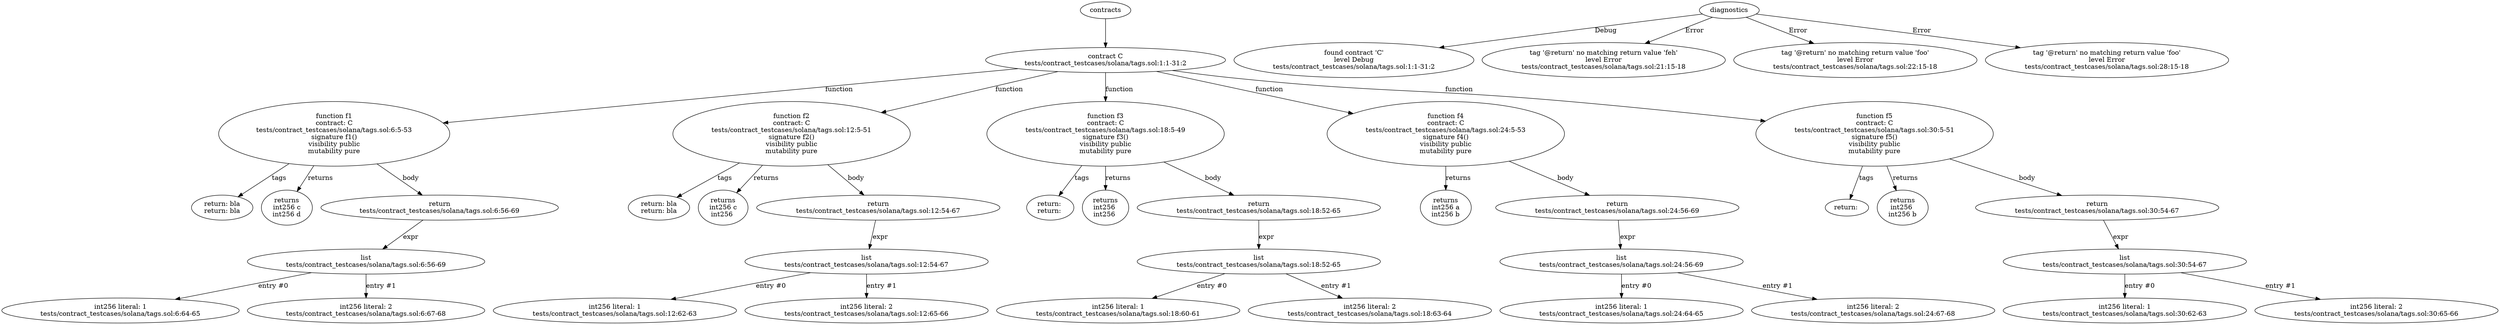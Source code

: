 strict digraph "tests/contract_testcases/solana/tags.sol" {
	contract [label="contract C\ntests/contract_testcases/solana/tags.sol:1:1-31:2"]
	f1 [label="function f1\ncontract: C\ntests/contract_testcases/solana/tags.sol:6:5-53\nsignature f1()\nvisibility public\nmutability pure"]
	tags [label="return: bla\nreturn: bla"]
	returns [label="returns\nint256 c\nint256 d"]
	return [label="return\ntests/contract_testcases/solana/tags.sol:6:56-69"]
	list [label="list\ntests/contract_testcases/solana/tags.sol:6:56-69"]
	number_literal [label="int256 literal: 1\ntests/contract_testcases/solana/tags.sol:6:64-65"]
	number_literal_9 [label="int256 literal: 2\ntests/contract_testcases/solana/tags.sol:6:67-68"]
	f2 [label="function f2\ncontract: C\ntests/contract_testcases/solana/tags.sol:12:5-51\nsignature f2()\nvisibility public\nmutability pure"]
	tags_11 [label="return: bla\nreturn: bla"]
	returns_12 [label="returns\nint256 c\nint256 "]
	return_13 [label="return\ntests/contract_testcases/solana/tags.sol:12:54-67"]
	list_14 [label="list\ntests/contract_testcases/solana/tags.sol:12:54-67"]
	number_literal_15 [label="int256 literal: 1\ntests/contract_testcases/solana/tags.sol:12:62-63"]
	number_literal_16 [label="int256 literal: 2\ntests/contract_testcases/solana/tags.sol:12:65-66"]
	f3 [label="function f3\ncontract: C\ntests/contract_testcases/solana/tags.sol:18:5-49\nsignature f3()\nvisibility public\nmutability pure"]
	tags_18 [label="return: \nreturn: "]
	returns_19 [label="returns\nint256 \nint256 "]
	return_20 [label="return\ntests/contract_testcases/solana/tags.sol:18:52-65"]
	list_21 [label="list\ntests/contract_testcases/solana/tags.sol:18:52-65"]
	number_literal_22 [label="int256 literal: 1\ntests/contract_testcases/solana/tags.sol:18:60-61"]
	number_literal_23 [label="int256 literal: 2\ntests/contract_testcases/solana/tags.sol:18:63-64"]
	f4 [label="function f4\ncontract: C\ntests/contract_testcases/solana/tags.sol:24:5-53\nsignature f4()\nvisibility public\nmutability pure"]
	returns_25 [label="returns\nint256 a\nint256 b"]
	return_26 [label="return\ntests/contract_testcases/solana/tags.sol:24:56-69"]
	list_27 [label="list\ntests/contract_testcases/solana/tags.sol:24:56-69"]
	number_literal_28 [label="int256 literal: 1\ntests/contract_testcases/solana/tags.sol:24:64-65"]
	number_literal_29 [label="int256 literal: 2\ntests/contract_testcases/solana/tags.sol:24:67-68"]
	f5 [label="function f5\ncontract: C\ntests/contract_testcases/solana/tags.sol:30:5-51\nsignature f5()\nvisibility public\nmutability pure"]
	tags_31 [label="return: "]
	returns_32 [label="returns\nint256 \nint256 b"]
	return_33 [label="return\ntests/contract_testcases/solana/tags.sol:30:54-67"]
	list_34 [label="list\ntests/contract_testcases/solana/tags.sol:30:54-67"]
	number_literal_35 [label="int256 literal: 1\ntests/contract_testcases/solana/tags.sol:30:62-63"]
	number_literal_36 [label="int256 literal: 2\ntests/contract_testcases/solana/tags.sol:30:65-66"]
	diagnostic [label="found contract 'C'\nlevel Debug\ntests/contract_testcases/solana/tags.sol:1:1-31:2"]
	diagnostic_39 [label="tag '@return' no matching return value 'feh'\nlevel Error\ntests/contract_testcases/solana/tags.sol:21:15-18"]
	diagnostic_40 [label="tag '@return' no matching return value 'foo'\nlevel Error\ntests/contract_testcases/solana/tags.sol:22:15-18"]
	diagnostic_41 [label="tag '@return' no matching return value 'foo'\nlevel Error\ntests/contract_testcases/solana/tags.sol:28:15-18"]
	contracts -> contract
	contract -> f1 [label="function"]
	f1 -> tags [label="tags"]
	f1 -> returns [label="returns"]
	f1 -> return [label="body"]
	return -> list [label="expr"]
	list -> number_literal [label="entry #0"]
	list -> number_literal_9 [label="entry #1"]
	contract -> f2 [label="function"]
	f2 -> tags_11 [label="tags"]
	f2 -> returns_12 [label="returns"]
	f2 -> return_13 [label="body"]
	return_13 -> list_14 [label="expr"]
	list_14 -> number_literal_15 [label="entry #0"]
	list_14 -> number_literal_16 [label="entry #1"]
	contract -> f3 [label="function"]
	f3 -> tags_18 [label="tags"]
	f3 -> returns_19 [label="returns"]
	f3 -> return_20 [label="body"]
	return_20 -> list_21 [label="expr"]
	list_21 -> number_literal_22 [label="entry #0"]
	list_21 -> number_literal_23 [label="entry #1"]
	contract -> f4 [label="function"]
	f4 -> returns_25 [label="returns"]
	f4 -> return_26 [label="body"]
	return_26 -> list_27 [label="expr"]
	list_27 -> number_literal_28 [label="entry #0"]
	list_27 -> number_literal_29 [label="entry #1"]
	contract -> f5 [label="function"]
	f5 -> tags_31 [label="tags"]
	f5 -> returns_32 [label="returns"]
	f5 -> return_33 [label="body"]
	return_33 -> list_34 [label="expr"]
	list_34 -> number_literal_35 [label="entry #0"]
	list_34 -> number_literal_36 [label="entry #1"]
	diagnostics -> diagnostic [label="Debug"]
	diagnostics -> diagnostic_39 [label="Error"]
	diagnostics -> diagnostic_40 [label="Error"]
	diagnostics -> diagnostic_41 [label="Error"]
}
